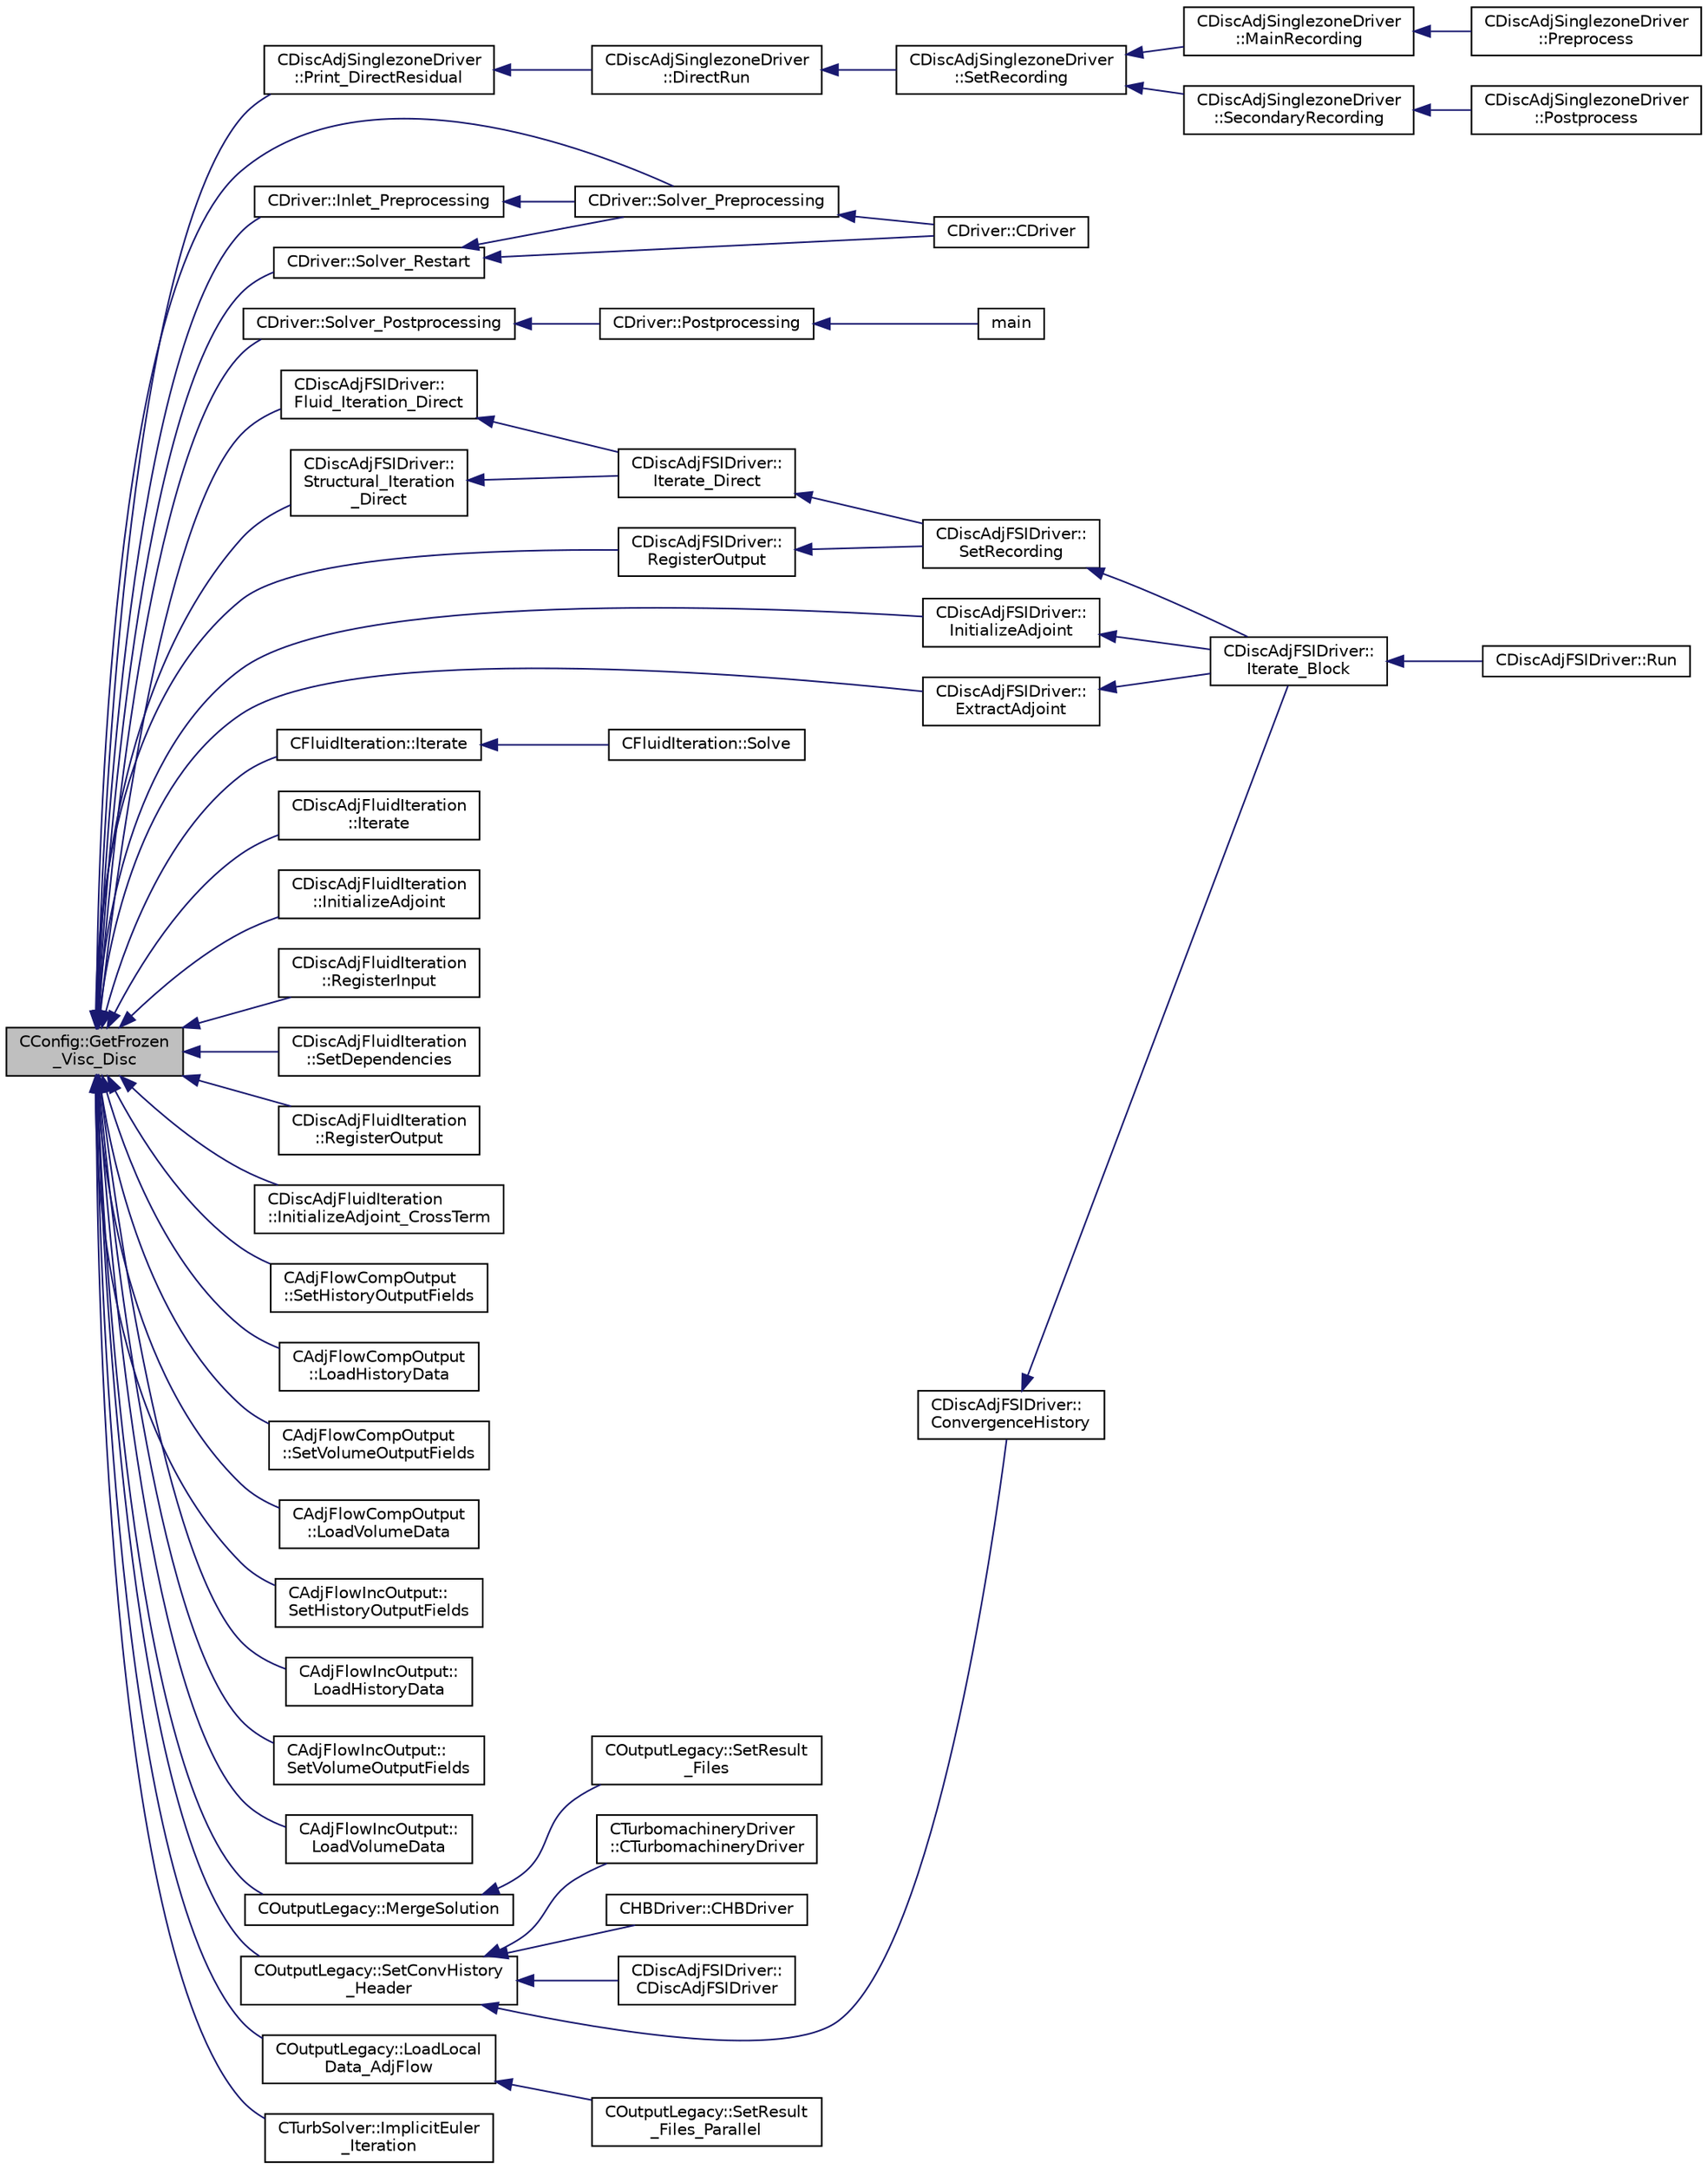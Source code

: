 digraph "CConfig::GetFrozen_Visc_Disc"
{
  edge [fontname="Helvetica",fontsize="10",labelfontname="Helvetica",labelfontsize="10"];
  node [fontname="Helvetica",fontsize="10",shape=record];
  rankdir="LR";
  Node3334 [label="CConfig::GetFrozen\l_Visc_Disc",height=0.2,width=0.4,color="black", fillcolor="grey75", style="filled", fontcolor="black"];
  Node3334 -> Node3335 [dir="back",color="midnightblue",fontsize="10",style="solid",fontname="Helvetica"];
  Node3335 [label="CDiscAdjSinglezoneDriver\l::Print_DirectResidual",height=0.2,width=0.4,color="black", fillcolor="white", style="filled",URL="$class_c_disc_adj_singlezone_driver.html#a35029eecec59cd17b9a6d307d2f9ccb7",tooltip="Print out the direct residuals. "];
  Node3335 -> Node3336 [dir="back",color="midnightblue",fontsize="10",style="solid",fontname="Helvetica"];
  Node3336 [label="CDiscAdjSinglezoneDriver\l::DirectRun",height=0.2,width=0.4,color="black", fillcolor="white", style="filled",URL="$class_c_disc_adj_singlezone_driver.html#a59918e5ae5359c05f4d1f7d934ecbe6f",tooltip="Run one iteration of the solver. "];
  Node3336 -> Node3337 [dir="back",color="midnightblue",fontsize="10",style="solid",fontname="Helvetica"];
  Node3337 [label="CDiscAdjSinglezoneDriver\l::SetRecording",height=0.2,width=0.4,color="black", fillcolor="white", style="filled",URL="$class_c_disc_adj_singlezone_driver.html#a7e519f0f189a3a102b0630edaaa9d233",tooltip="Record one iteration of a flow iteration in within multiple zones. "];
  Node3337 -> Node3338 [dir="back",color="midnightblue",fontsize="10",style="solid",fontname="Helvetica"];
  Node3338 [label="CDiscAdjSinglezoneDriver\l::MainRecording",height=0.2,width=0.4,color="black", fillcolor="white", style="filled",URL="$class_c_disc_adj_singlezone_driver.html#af4087bc4859a336b67555336d8f28aaf",tooltip="Record the main computational path. "];
  Node3338 -> Node3339 [dir="back",color="midnightblue",fontsize="10",style="solid",fontname="Helvetica"];
  Node3339 [label="CDiscAdjSinglezoneDriver\l::Preprocess",height=0.2,width=0.4,color="black", fillcolor="white", style="filled",URL="$class_c_disc_adj_singlezone_driver.html#a2d0785572312526d0bd695a14dd405f2",tooltip="Preprocess the single-zone iteration. "];
  Node3337 -> Node3340 [dir="back",color="midnightblue",fontsize="10",style="solid",fontname="Helvetica"];
  Node3340 [label="CDiscAdjSinglezoneDriver\l::SecondaryRecording",height=0.2,width=0.4,color="black", fillcolor="white", style="filled",URL="$class_c_disc_adj_singlezone_driver.html#ad328a74dd89ed2e335b22c4bf2b53cb0",tooltip="Record the secondary computational path. "];
  Node3340 -> Node3341 [dir="back",color="midnightblue",fontsize="10",style="solid",fontname="Helvetica"];
  Node3341 [label="CDiscAdjSinglezoneDriver\l::Postprocess",height=0.2,width=0.4,color="black", fillcolor="white", style="filled",URL="$class_c_disc_adj_singlezone_driver.html#af0ac923c07d86674b252c28df9a115da",tooltip="Postprocess the adjoint iteration for ZONE_0. "];
  Node3334 -> Node3342 [dir="back",color="midnightblue",fontsize="10",style="solid",fontname="Helvetica"];
  Node3342 [label="CDriver::Solver_Preprocessing",height=0.2,width=0.4,color="black", fillcolor="white", style="filled",URL="$class_c_driver.html#add15058928d0b7462a7b8257417d0914",tooltip="Definition and allocation of all solution classes. "];
  Node3342 -> Node3343 [dir="back",color="midnightblue",fontsize="10",style="solid",fontname="Helvetica"];
  Node3343 [label="CDriver::CDriver",height=0.2,width=0.4,color="black", fillcolor="white", style="filled",URL="$class_c_driver.html#a3fca4a013a6efa9bbb38fe78a86b5f3d",tooltip="Constructor of the class. "];
  Node3334 -> Node3344 [dir="back",color="midnightblue",fontsize="10",style="solid",fontname="Helvetica"];
  Node3344 [label="CDriver::Inlet_Preprocessing",height=0.2,width=0.4,color="black", fillcolor="white", style="filled",URL="$class_c_driver.html#a8d1d31e052654d8727217a911482b898",tooltip="Preprocess the inlets via file input for all solvers. "];
  Node3344 -> Node3342 [dir="back",color="midnightblue",fontsize="10",style="solid",fontname="Helvetica"];
  Node3334 -> Node3345 [dir="back",color="midnightblue",fontsize="10",style="solid",fontname="Helvetica"];
  Node3345 [label="CDriver::Solver_Restart",height=0.2,width=0.4,color="black", fillcolor="white", style="filled",URL="$class_c_driver.html#aa80035d9abc789c07b30280d2435dcf6",tooltip="Restart of the solvers from the restart files. "];
  Node3345 -> Node3343 [dir="back",color="midnightblue",fontsize="10",style="solid",fontname="Helvetica"];
  Node3345 -> Node3342 [dir="back",color="midnightblue",fontsize="10",style="solid",fontname="Helvetica"];
  Node3334 -> Node3346 [dir="back",color="midnightblue",fontsize="10",style="solid",fontname="Helvetica"];
  Node3346 [label="CDriver::Solver_Postprocessing",height=0.2,width=0.4,color="black", fillcolor="white", style="filled",URL="$class_c_driver.html#a02bea0b418275a0b95e0a6257d245f67",tooltip="Definition and allocation of all solution classes. "];
  Node3346 -> Node3347 [dir="back",color="midnightblue",fontsize="10",style="solid",fontname="Helvetica"];
  Node3347 [label="CDriver::Postprocessing",height=0.2,width=0.4,color="black", fillcolor="white", style="filled",URL="$class_c_driver.html#a6ad9df8d8a8de75033ef296fed39c213",tooltip="Deallocation routine. "];
  Node3347 -> Node3348 [dir="back",color="midnightblue",fontsize="10",style="solid",fontname="Helvetica"];
  Node3348 [label="main",height=0.2,width=0.4,color="black", fillcolor="white", style="filled",URL="$_s_u2___c_f_d_8cpp.html#a0ddf1224851353fc92bfbff6f499fa97"];
  Node3334 -> Node3349 [dir="back",color="midnightblue",fontsize="10",style="solid",fontname="Helvetica"];
  Node3349 [label="CDiscAdjFSIDriver::\lFluid_Iteration_Direct",height=0.2,width=0.4,color="black", fillcolor="white", style="filled",URL="$class_c_disc_adj_f_s_i_driver.html#aade7f9d8b7f7f1ddccfdc62d3b1fdaa8",tooltip="Run a direct flow iteration. "];
  Node3349 -> Node3350 [dir="back",color="midnightblue",fontsize="10",style="solid",fontname="Helvetica"];
  Node3350 [label="CDiscAdjFSIDriver::\lIterate_Direct",height=0.2,width=0.4,color="black", fillcolor="white", style="filled",URL="$class_c_disc_adj_f_s_i_driver.html#acd9e7f14d860522e48ba2b6db34efd49",tooltip="Iterate the direct solver for recording. "];
  Node3350 -> Node3351 [dir="back",color="midnightblue",fontsize="10",style="solid",fontname="Helvetica"];
  Node3351 [label="CDiscAdjFSIDriver::\lSetRecording",height=0.2,width=0.4,color="black", fillcolor="white", style="filled",URL="$class_c_disc_adj_f_s_i_driver.html#ab07394a77802e469a321ccd1b10cb988",tooltip="Set the recording for a Discrete Adjoint iteration for the FSI problem. "];
  Node3351 -> Node3352 [dir="back",color="midnightblue",fontsize="10",style="solid",fontname="Helvetica"];
  Node3352 [label="CDiscAdjFSIDriver::\lIterate_Block",height=0.2,width=0.4,color="black", fillcolor="white", style="filled",URL="$class_c_disc_adj_f_s_i_driver.html#a84949f139fa795b7d34d6ff77e82eb5c",tooltip="Iterate a certain block for adjoint FSI - may be the whole set of variables or independent and subite..."];
  Node3352 -> Node3353 [dir="back",color="midnightblue",fontsize="10",style="solid",fontname="Helvetica"];
  Node3353 [label="CDiscAdjFSIDriver::Run",height=0.2,width=0.4,color="black", fillcolor="white", style="filled",URL="$class_c_disc_adj_f_s_i_driver.html#a2e965d6e9c4dcfc296077cae225cab21",tooltip="Run a Discrete Adjoint iteration for the FSI problem. "];
  Node3334 -> Node3354 [dir="back",color="midnightblue",fontsize="10",style="solid",fontname="Helvetica"];
  Node3354 [label="CDiscAdjFSIDriver::\lStructural_Iteration\l_Direct",height=0.2,width=0.4,color="black", fillcolor="white", style="filled",URL="$class_c_disc_adj_f_s_i_driver.html#aef8192d6dd5451f1e496e9847c2c5c65",tooltip="Run a direct structural iteration. "];
  Node3354 -> Node3350 [dir="back",color="midnightblue",fontsize="10",style="solid",fontname="Helvetica"];
  Node3334 -> Node3355 [dir="back",color="midnightblue",fontsize="10",style="solid",fontname="Helvetica"];
  Node3355 [label="CDiscAdjFSIDriver::\lRegisterOutput",height=0.2,width=0.4,color="black", fillcolor="white", style="filled",URL="$class_c_disc_adj_f_s_i_driver.html#a9ded22bec80b5a9e020e13c6cff40f2e",tooltip="Restart the output variables for adjoint FSI problems: flow conservative, fluid mesh position and str..."];
  Node3355 -> Node3351 [dir="back",color="midnightblue",fontsize="10",style="solid",fontname="Helvetica"];
  Node3334 -> Node3356 [dir="back",color="midnightblue",fontsize="10",style="solid",fontname="Helvetica"];
  Node3356 [label="CDiscAdjFSIDriver::\lInitializeAdjoint",height=0.2,width=0.4,color="black", fillcolor="white", style="filled",URL="$class_c_disc_adj_f_s_i_driver.html#a20e21898d3d908adcbc7706b34c21e8d",tooltip="Initialize the adjoint - set the objective funcition and the output of the adjoint iteration..."];
  Node3356 -> Node3352 [dir="back",color="midnightblue",fontsize="10",style="solid",fontname="Helvetica"];
  Node3334 -> Node3357 [dir="back",color="midnightblue",fontsize="10",style="solid",fontname="Helvetica"];
  Node3357 [label="CDiscAdjFSIDriver::\lExtractAdjoint",height=0.2,width=0.4,color="black", fillcolor="white", style="filled",URL="$class_c_disc_adj_f_s_i_driver.html#a986314a1e89389146f3d57ef53a23167",tooltip="Extract the adjoint solution variables. "];
  Node3357 -> Node3352 [dir="back",color="midnightblue",fontsize="10",style="solid",fontname="Helvetica"];
  Node3334 -> Node3358 [dir="back",color="midnightblue",fontsize="10",style="solid",fontname="Helvetica"];
  Node3358 [label="CFluidIteration::Iterate",height=0.2,width=0.4,color="black", fillcolor="white", style="filled",URL="$class_c_fluid_iteration.html#ab1379b4cba3d8c893395123fb6030986",tooltip="Perform a single iteration of the fluid system. "];
  Node3358 -> Node3359 [dir="back",color="midnightblue",fontsize="10",style="solid",fontname="Helvetica"];
  Node3359 [label="CFluidIteration::Solve",height=0.2,width=0.4,color="black", fillcolor="white", style="filled",URL="$class_c_fluid_iteration.html#ae22cd342c9c9d2ea5ac3f5103394ff80",tooltip="Iterate the fluid system for a number of Inner_Iter iterations. "];
  Node3334 -> Node3360 [dir="back",color="midnightblue",fontsize="10",style="solid",fontname="Helvetica"];
  Node3360 [label="CDiscAdjFluidIteration\l::Iterate",height=0.2,width=0.4,color="black", fillcolor="white", style="filled",URL="$class_c_disc_adj_fluid_iteration.html#a7ff4901a3318c1c9754612e8241c33b8",tooltip="Perform a single iteration of the adjoint fluid system. "];
  Node3334 -> Node3361 [dir="back",color="midnightblue",fontsize="10",style="solid",fontname="Helvetica"];
  Node3361 [label="CDiscAdjFluidIteration\l::InitializeAdjoint",height=0.2,width=0.4,color="black", fillcolor="white", style="filled",URL="$class_c_disc_adj_fluid_iteration.html#aba7f7cf2a26c03bf31981e1716fcc680",tooltip="Registers all input variables of the fluid iteration. "];
  Node3334 -> Node3362 [dir="back",color="midnightblue",fontsize="10",style="solid",fontname="Helvetica"];
  Node3362 [label="CDiscAdjFluidIteration\l::RegisterInput",height=0.2,width=0.4,color="black", fillcolor="white", style="filled",URL="$class_c_disc_adj_fluid_iteration.html#a836fbec1a157ea18b0cf6384a72f081f",tooltip="Registers all output variables of the fluid iteration. "];
  Node3334 -> Node3363 [dir="back",color="midnightblue",fontsize="10",style="solid",fontname="Helvetica"];
  Node3363 [label="CDiscAdjFluidIteration\l::SetDependencies",height=0.2,width=0.4,color="black", fillcolor="white", style="filled",URL="$class_c_disc_adj_fluid_iteration.html#aad302b77466b001d380ca8766ba8d85c",tooltip="Compute necessary variables that depend on the conservative variables or the mesh node positions (e..."];
  Node3334 -> Node3364 [dir="back",color="midnightblue",fontsize="10",style="solid",fontname="Helvetica"];
  Node3364 [label="CDiscAdjFluidIteration\l::RegisterOutput",height=0.2,width=0.4,color="black", fillcolor="white", style="filled",URL="$class_c_disc_adj_fluid_iteration.html#afaa0f302eb638a0a89baf5af38bb617f",tooltip="Initializes the adjoints of the output variables of the fluid iteration. "];
  Node3334 -> Node3365 [dir="back",color="midnightblue",fontsize="10",style="solid",fontname="Helvetica"];
  Node3365 [label="CDiscAdjFluidIteration\l::InitializeAdjoint_CrossTerm",height=0.2,width=0.4,color="black", fillcolor="white", style="filled",URL="$class_c_disc_adj_fluid_iteration.html#a154b57121cee6210f6cf6ba610972dd8",tooltip="Initializes the adjoints of the output variables of the meanflow iteration - without the contribution..."];
  Node3334 -> Node3366 [dir="back",color="midnightblue",fontsize="10",style="solid",fontname="Helvetica"];
  Node3366 [label="CAdjFlowCompOutput\l::SetHistoryOutputFields",height=0.2,width=0.4,color="black", fillcolor="white", style="filled",URL="$class_c_adj_flow_comp_output.html#a26b22af6b35a46931cd6eade4dd9d8ec",tooltip="Set the available history output fields. "];
  Node3334 -> Node3367 [dir="back",color="midnightblue",fontsize="10",style="solid",fontname="Helvetica"];
  Node3367 [label="CAdjFlowCompOutput\l::LoadHistoryData",height=0.2,width=0.4,color="black", fillcolor="white", style="filled",URL="$class_c_adj_flow_comp_output.html#a7485dfd1c70b7c51fbdd50b48ed47d3a",tooltip="Load the history output field values. "];
  Node3334 -> Node3368 [dir="back",color="midnightblue",fontsize="10",style="solid",fontname="Helvetica"];
  Node3368 [label="CAdjFlowCompOutput\l::SetVolumeOutputFields",height=0.2,width=0.4,color="black", fillcolor="white", style="filled",URL="$class_c_adj_flow_comp_output.html#a7330ad532b9d4a0ef65f1243f0d9c9a4",tooltip="Set the available volume output fields. "];
  Node3334 -> Node3369 [dir="back",color="midnightblue",fontsize="10",style="solid",fontname="Helvetica"];
  Node3369 [label="CAdjFlowCompOutput\l::LoadVolumeData",height=0.2,width=0.4,color="black", fillcolor="white", style="filled",URL="$class_c_adj_flow_comp_output.html#af9dae5d732938078bdea138bde373293",tooltip="Set the values of the volume output fields for a point. "];
  Node3334 -> Node3370 [dir="back",color="midnightblue",fontsize="10",style="solid",fontname="Helvetica"];
  Node3370 [label="CAdjFlowIncOutput::\lSetHistoryOutputFields",height=0.2,width=0.4,color="black", fillcolor="white", style="filled",URL="$class_c_adj_flow_inc_output.html#ade7ecb21141ada7f6c3a1ad28c0786af",tooltip="Set the available history output fields. "];
  Node3334 -> Node3371 [dir="back",color="midnightblue",fontsize="10",style="solid",fontname="Helvetica"];
  Node3371 [label="CAdjFlowIncOutput::\lLoadHistoryData",height=0.2,width=0.4,color="black", fillcolor="white", style="filled",URL="$class_c_adj_flow_inc_output.html#aeaa468fb58cf41f28d4fa216c4274f29",tooltip="Load the history output field values. "];
  Node3334 -> Node3372 [dir="back",color="midnightblue",fontsize="10",style="solid",fontname="Helvetica"];
  Node3372 [label="CAdjFlowIncOutput::\lSetVolumeOutputFields",height=0.2,width=0.4,color="black", fillcolor="white", style="filled",URL="$class_c_adj_flow_inc_output.html#a8c335e74e63a847c57254e43d47745b3",tooltip="Set the available volume output fields. "];
  Node3334 -> Node3373 [dir="back",color="midnightblue",fontsize="10",style="solid",fontname="Helvetica"];
  Node3373 [label="CAdjFlowIncOutput::\lLoadVolumeData",height=0.2,width=0.4,color="black", fillcolor="white", style="filled",URL="$class_c_adj_flow_inc_output.html#ab5f6dd5188bd1d48f03b17c550d98898",tooltip="Set the values of the volume output fields for a point. "];
  Node3334 -> Node3374 [dir="back",color="midnightblue",fontsize="10",style="solid",fontname="Helvetica"];
  Node3374 [label="COutputLegacy::MergeSolution",height=0.2,width=0.4,color="black", fillcolor="white", style="filled",URL="$class_c_output_legacy.html#af30cc9d6a1d32da2af7043901a5914cf",tooltip="Merge the solution into a data structure used for output file writing. "];
  Node3374 -> Node3375 [dir="back",color="midnightblue",fontsize="10",style="solid",fontname="Helvetica"];
  Node3375 [label="COutputLegacy::SetResult\l_Files",height=0.2,width=0.4,color="black", fillcolor="white", style="filled",URL="$class_c_output_legacy.html#aa817439538e8cf82f82acbfa0bf7e735",tooltip="Writes and organizes the all the output files, except the history one, for serial computations..."];
  Node3334 -> Node3376 [dir="back",color="midnightblue",fontsize="10",style="solid",fontname="Helvetica"];
  Node3376 [label="COutputLegacy::SetConvHistory\l_Header",height=0.2,width=0.4,color="black", fillcolor="white", style="filled",URL="$class_c_output_legacy.html#a18b50c074872fff05e5be4022c4a54de",tooltip="Write the header of the history file. "];
  Node3376 -> Node3377 [dir="back",color="midnightblue",fontsize="10",style="solid",fontname="Helvetica"];
  Node3377 [label="CTurbomachineryDriver\l::CTurbomachineryDriver",height=0.2,width=0.4,color="black", fillcolor="white", style="filled",URL="$class_c_turbomachinery_driver.html#a69e22449283c30291cabc99eaad62e63",tooltip="Constructor of the class. "];
  Node3376 -> Node3378 [dir="back",color="midnightblue",fontsize="10",style="solid",fontname="Helvetica"];
  Node3378 [label="CHBDriver::CHBDriver",height=0.2,width=0.4,color="black", fillcolor="white", style="filled",URL="$class_c_h_b_driver.html#a270d371133771fdd74e613712ef07797",tooltip="Constructor of the class. "];
  Node3376 -> Node3379 [dir="back",color="midnightblue",fontsize="10",style="solid",fontname="Helvetica"];
  Node3379 [label="CDiscAdjFSIDriver::\lCDiscAdjFSIDriver",height=0.2,width=0.4,color="black", fillcolor="white", style="filled",URL="$class_c_disc_adj_f_s_i_driver.html#a8344e360dcd6fdc913a79364d809f9b3",tooltip="Constructor of the class. "];
  Node3376 -> Node3380 [dir="back",color="midnightblue",fontsize="10",style="solid",fontname="Helvetica"];
  Node3380 [label="CDiscAdjFSIDriver::\lConvergenceHistory",height=0.2,width=0.4,color="black", fillcolor="white", style="filled",URL="$class_c_disc_adj_f_s_i_driver.html#a139dfa2442613879f2b15f28a09c2bd5",tooltip="Output the convergence history. "];
  Node3380 -> Node3352 [dir="back",color="midnightblue",fontsize="10",style="solid",fontname="Helvetica"];
  Node3334 -> Node3381 [dir="back",color="midnightblue",fontsize="10",style="solid",fontname="Helvetica"];
  Node3381 [label="COutputLegacy::LoadLocal\lData_AdjFlow",height=0.2,width=0.4,color="black", fillcolor="white", style="filled",URL="$class_c_output_legacy.html#a37180b5adabfb37cdc540e99cd43e347",tooltip="Load the desired solution data into a structure used for parallel reordering and output file writing ..."];
  Node3381 -> Node3382 [dir="back",color="midnightblue",fontsize="10",style="solid",fontname="Helvetica"];
  Node3382 [label="COutputLegacy::SetResult\l_Files_Parallel",height=0.2,width=0.4,color="black", fillcolor="white", style="filled",URL="$class_c_output_legacy.html#a9e7832982d8237df4df455b027fd203b",tooltip="Writes and organizes the all the output files, except the history one, for parallel computations..."];
  Node3334 -> Node3383 [dir="back",color="midnightblue",fontsize="10",style="solid",fontname="Helvetica"];
  Node3383 [label="CTurbSolver::ImplicitEuler\l_Iteration",height=0.2,width=0.4,color="black", fillcolor="white", style="filled",URL="$class_c_turb_solver.html#af7a0ab68fbb2925c56863df97b3ea4ee",tooltip="Update the solution using an implicit solver. "];
}
